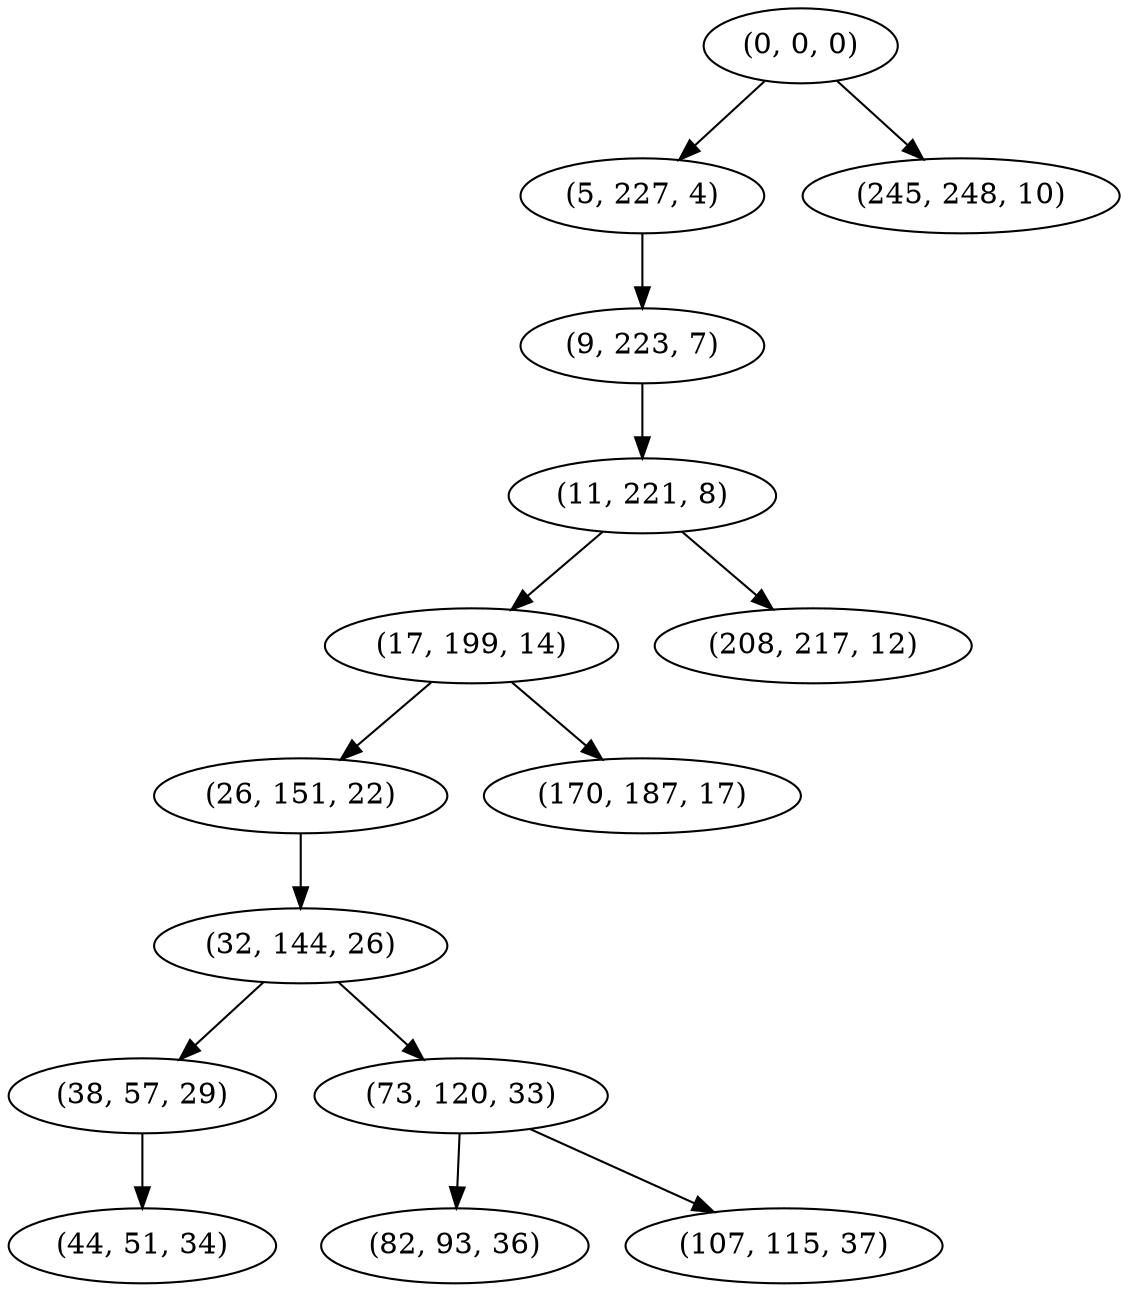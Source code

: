 digraph tree {
    "(0, 0, 0)";
    "(5, 227, 4)";
    "(9, 223, 7)";
    "(11, 221, 8)";
    "(17, 199, 14)";
    "(26, 151, 22)";
    "(32, 144, 26)";
    "(38, 57, 29)";
    "(44, 51, 34)";
    "(73, 120, 33)";
    "(82, 93, 36)";
    "(107, 115, 37)";
    "(170, 187, 17)";
    "(208, 217, 12)";
    "(245, 248, 10)";
    "(0, 0, 0)" -> "(5, 227, 4)";
    "(0, 0, 0)" -> "(245, 248, 10)";
    "(5, 227, 4)" -> "(9, 223, 7)";
    "(9, 223, 7)" -> "(11, 221, 8)";
    "(11, 221, 8)" -> "(17, 199, 14)";
    "(11, 221, 8)" -> "(208, 217, 12)";
    "(17, 199, 14)" -> "(26, 151, 22)";
    "(17, 199, 14)" -> "(170, 187, 17)";
    "(26, 151, 22)" -> "(32, 144, 26)";
    "(32, 144, 26)" -> "(38, 57, 29)";
    "(32, 144, 26)" -> "(73, 120, 33)";
    "(38, 57, 29)" -> "(44, 51, 34)";
    "(73, 120, 33)" -> "(82, 93, 36)";
    "(73, 120, 33)" -> "(107, 115, 37)";
}
